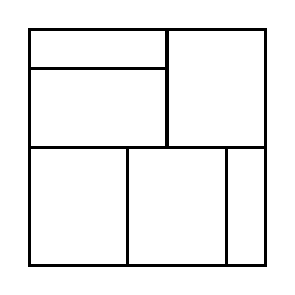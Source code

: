 \begin{tikzpicture}[very thick, scale=.5]
    \draw (0,5) rectangle (7/2,6);
    \draw (0,3) rectangle (7/2,5);
    \draw (7/2,3) rectangle (6,6);
    \draw (0,0) rectangle (5/2,3);
    \draw (5/2,0) rectangle (5,3);
    \draw (5,0) rectangle (6,3);
\end{tikzpicture}
